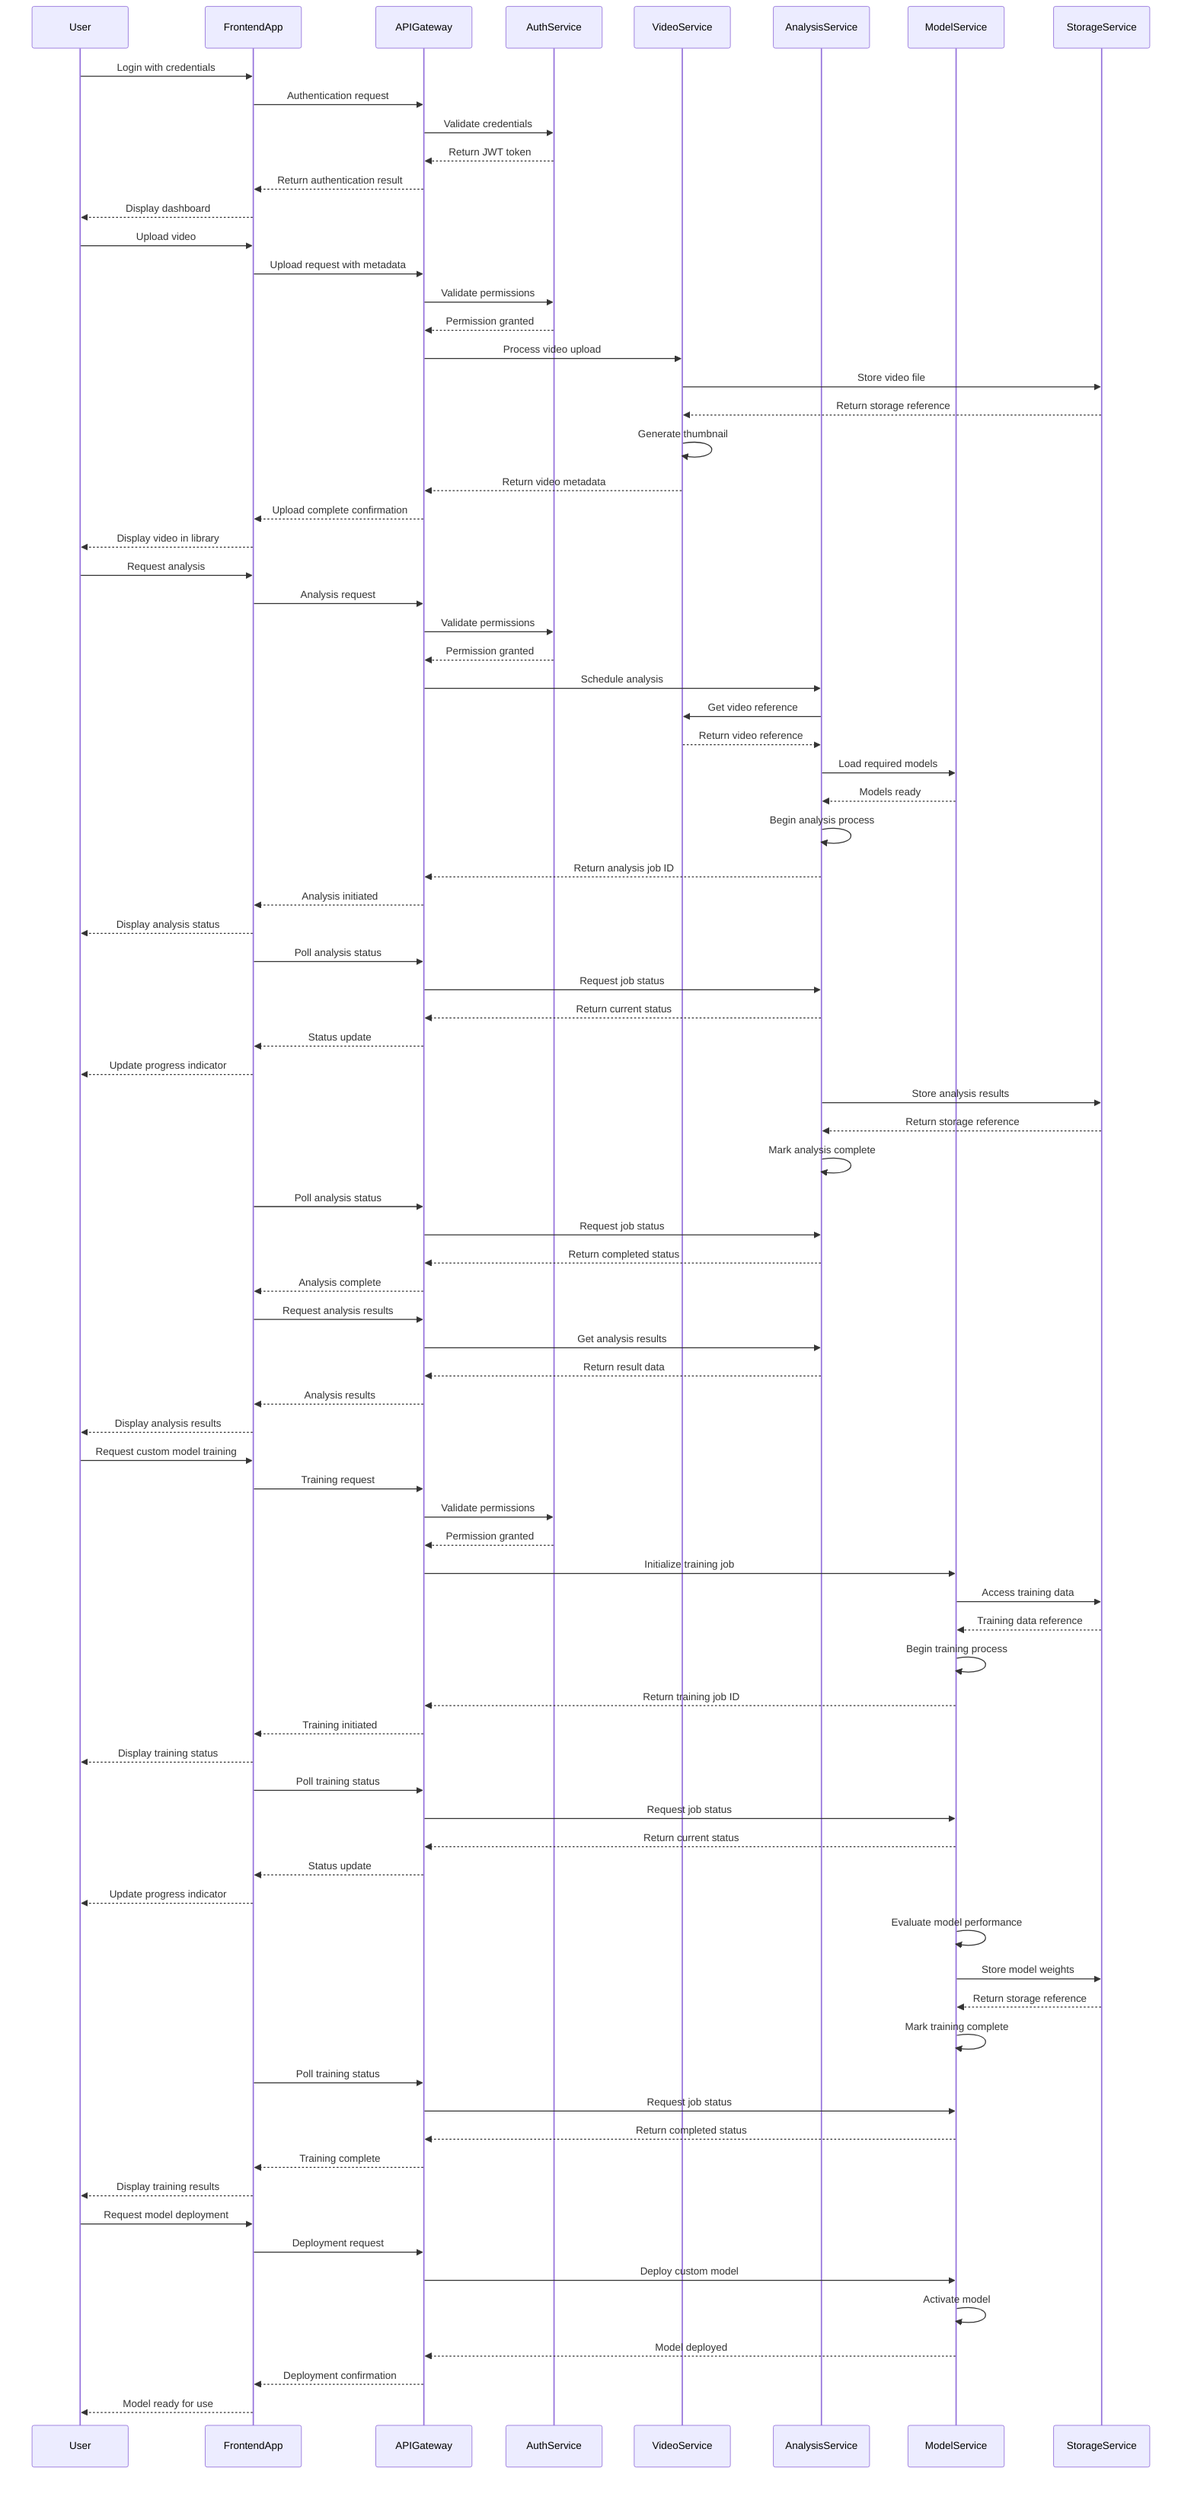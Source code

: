 sequenceDiagram
    participant User
    participant FrontendApp
    participant APIGateway
    participant AuthService
    participant VideoService
    participant AnalysisService
    participant ModelService
    participant StorageService
    
    %% User Authentication Flow
    User->>FrontendApp: Login with credentials
    FrontendApp->>APIGateway: Authentication request
    APIGateway->>AuthService: Validate credentials
    AuthService-->>APIGateway: Return JWT token
    APIGateway-->>FrontendApp: Return authentication result
    FrontendApp-->>User: Display dashboard
    
    %% Video Upload Flow
    User->>FrontendApp: Upload video
    FrontendApp->>APIGateway: Upload request with metadata
    APIGateway->>AuthService: Validate permissions
    AuthService-->>APIGateway: Permission granted
    APIGateway->>VideoService: Process video upload
    VideoService->>StorageService: Store video file
    StorageService-->>VideoService: Return storage reference
    VideoService->>VideoService: Generate thumbnail
    VideoService-->>APIGateway: Return video metadata
    APIGateway-->>FrontendApp: Upload complete confirmation
    FrontendApp-->>User: Display video in library
    
    %% Video Analysis Flow
    User->>FrontendApp: Request analysis
    FrontendApp->>APIGateway: Analysis request
    APIGateway->>AuthService: Validate permissions
    AuthService-->>APIGateway: Permission granted
    APIGateway->>AnalysisService: Schedule analysis
    AnalysisService->>VideoService: Get video reference
    VideoService-->>AnalysisService: Return video reference
    AnalysisService->>ModelService: Load required models
    ModelService-->>AnalysisService: Models ready
    AnalysisService->>AnalysisService: Begin analysis process
    AnalysisService-->>APIGateway: Return analysis job ID
    APIGateway-->>FrontendApp: Analysis initiated
    FrontendApp-->>User: Display analysis status
    
    %% Analysis Progress Tracking
    FrontendApp->>APIGateway: Poll analysis status
    APIGateway->>AnalysisService: Request job status
    AnalysisService-->>APIGateway: Return current status
    APIGateway-->>FrontendApp: Status update
    FrontendApp-->>User: Update progress indicator
    
    %% Analysis Completion
    AnalysisService->>StorageService: Store analysis results
    StorageService-->>AnalysisService: Return storage reference
    AnalysisService->>AnalysisService: Mark analysis complete
    
    %% Result Retrieval
    FrontendApp->>APIGateway: Poll analysis status
    APIGateway->>AnalysisService: Request job status
    AnalysisService-->>APIGateway: Return completed status
    APIGateway-->>FrontendApp: Analysis complete
    FrontendApp->>APIGateway: Request analysis results
    APIGateway->>AnalysisService: Get analysis results
    AnalysisService-->>APIGateway: Return result data
    APIGateway-->>FrontendApp: Analysis results
    FrontendApp-->>User: Display analysis results
    
    %% Custom Model Training Flow
    User->>FrontendApp: Request custom model training
    FrontendApp->>APIGateway: Training request
    APIGateway->>AuthService: Validate permissions
    AuthService-->>APIGateway: Permission granted
    APIGateway->>ModelService: Initialize training job
    ModelService->>StorageService: Access training data
    StorageService-->>ModelService: Training data reference
    ModelService->>ModelService: Begin training process
    ModelService-->>APIGateway: Return training job ID
    APIGateway-->>FrontendApp: Training initiated
    FrontendApp-->>User: Display training status
    
    %% Training Progress Tracking
    FrontendApp->>APIGateway: Poll training status
    APIGateway->>ModelService: Request job status
    ModelService-->>APIGateway: Return current status
    APIGateway-->>FrontendApp: Status update
    FrontendApp-->>User: Update progress indicator
    
    %% Training Completion
    ModelService->>ModelService: Evaluate model performance
    ModelService->>StorageService: Store model weights
    StorageService-->>ModelService: Return storage reference
    ModelService->>ModelService: Mark training complete
    
    %% Model Deployment
    FrontendApp->>APIGateway: Poll training status
    APIGateway->>ModelService: Request job status
    ModelService-->>APIGateway: Return completed status
    APIGateway-->>FrontendApp: Training complete
    FrontendApp-->>User: Display training results
    User->>FrontendApp: Request model deployment
    FrontendApp->>APIGateway: Deployment request
    APIGateway->>ModelService: Deploy custom model
    ModelService->>ModelService: Activate model
    ModelService-->>APIGateway: Model deployed
    APIGateway-->>FrontendApp: Deployment confirmation
    FrontendApp-->>User: Model ready for use